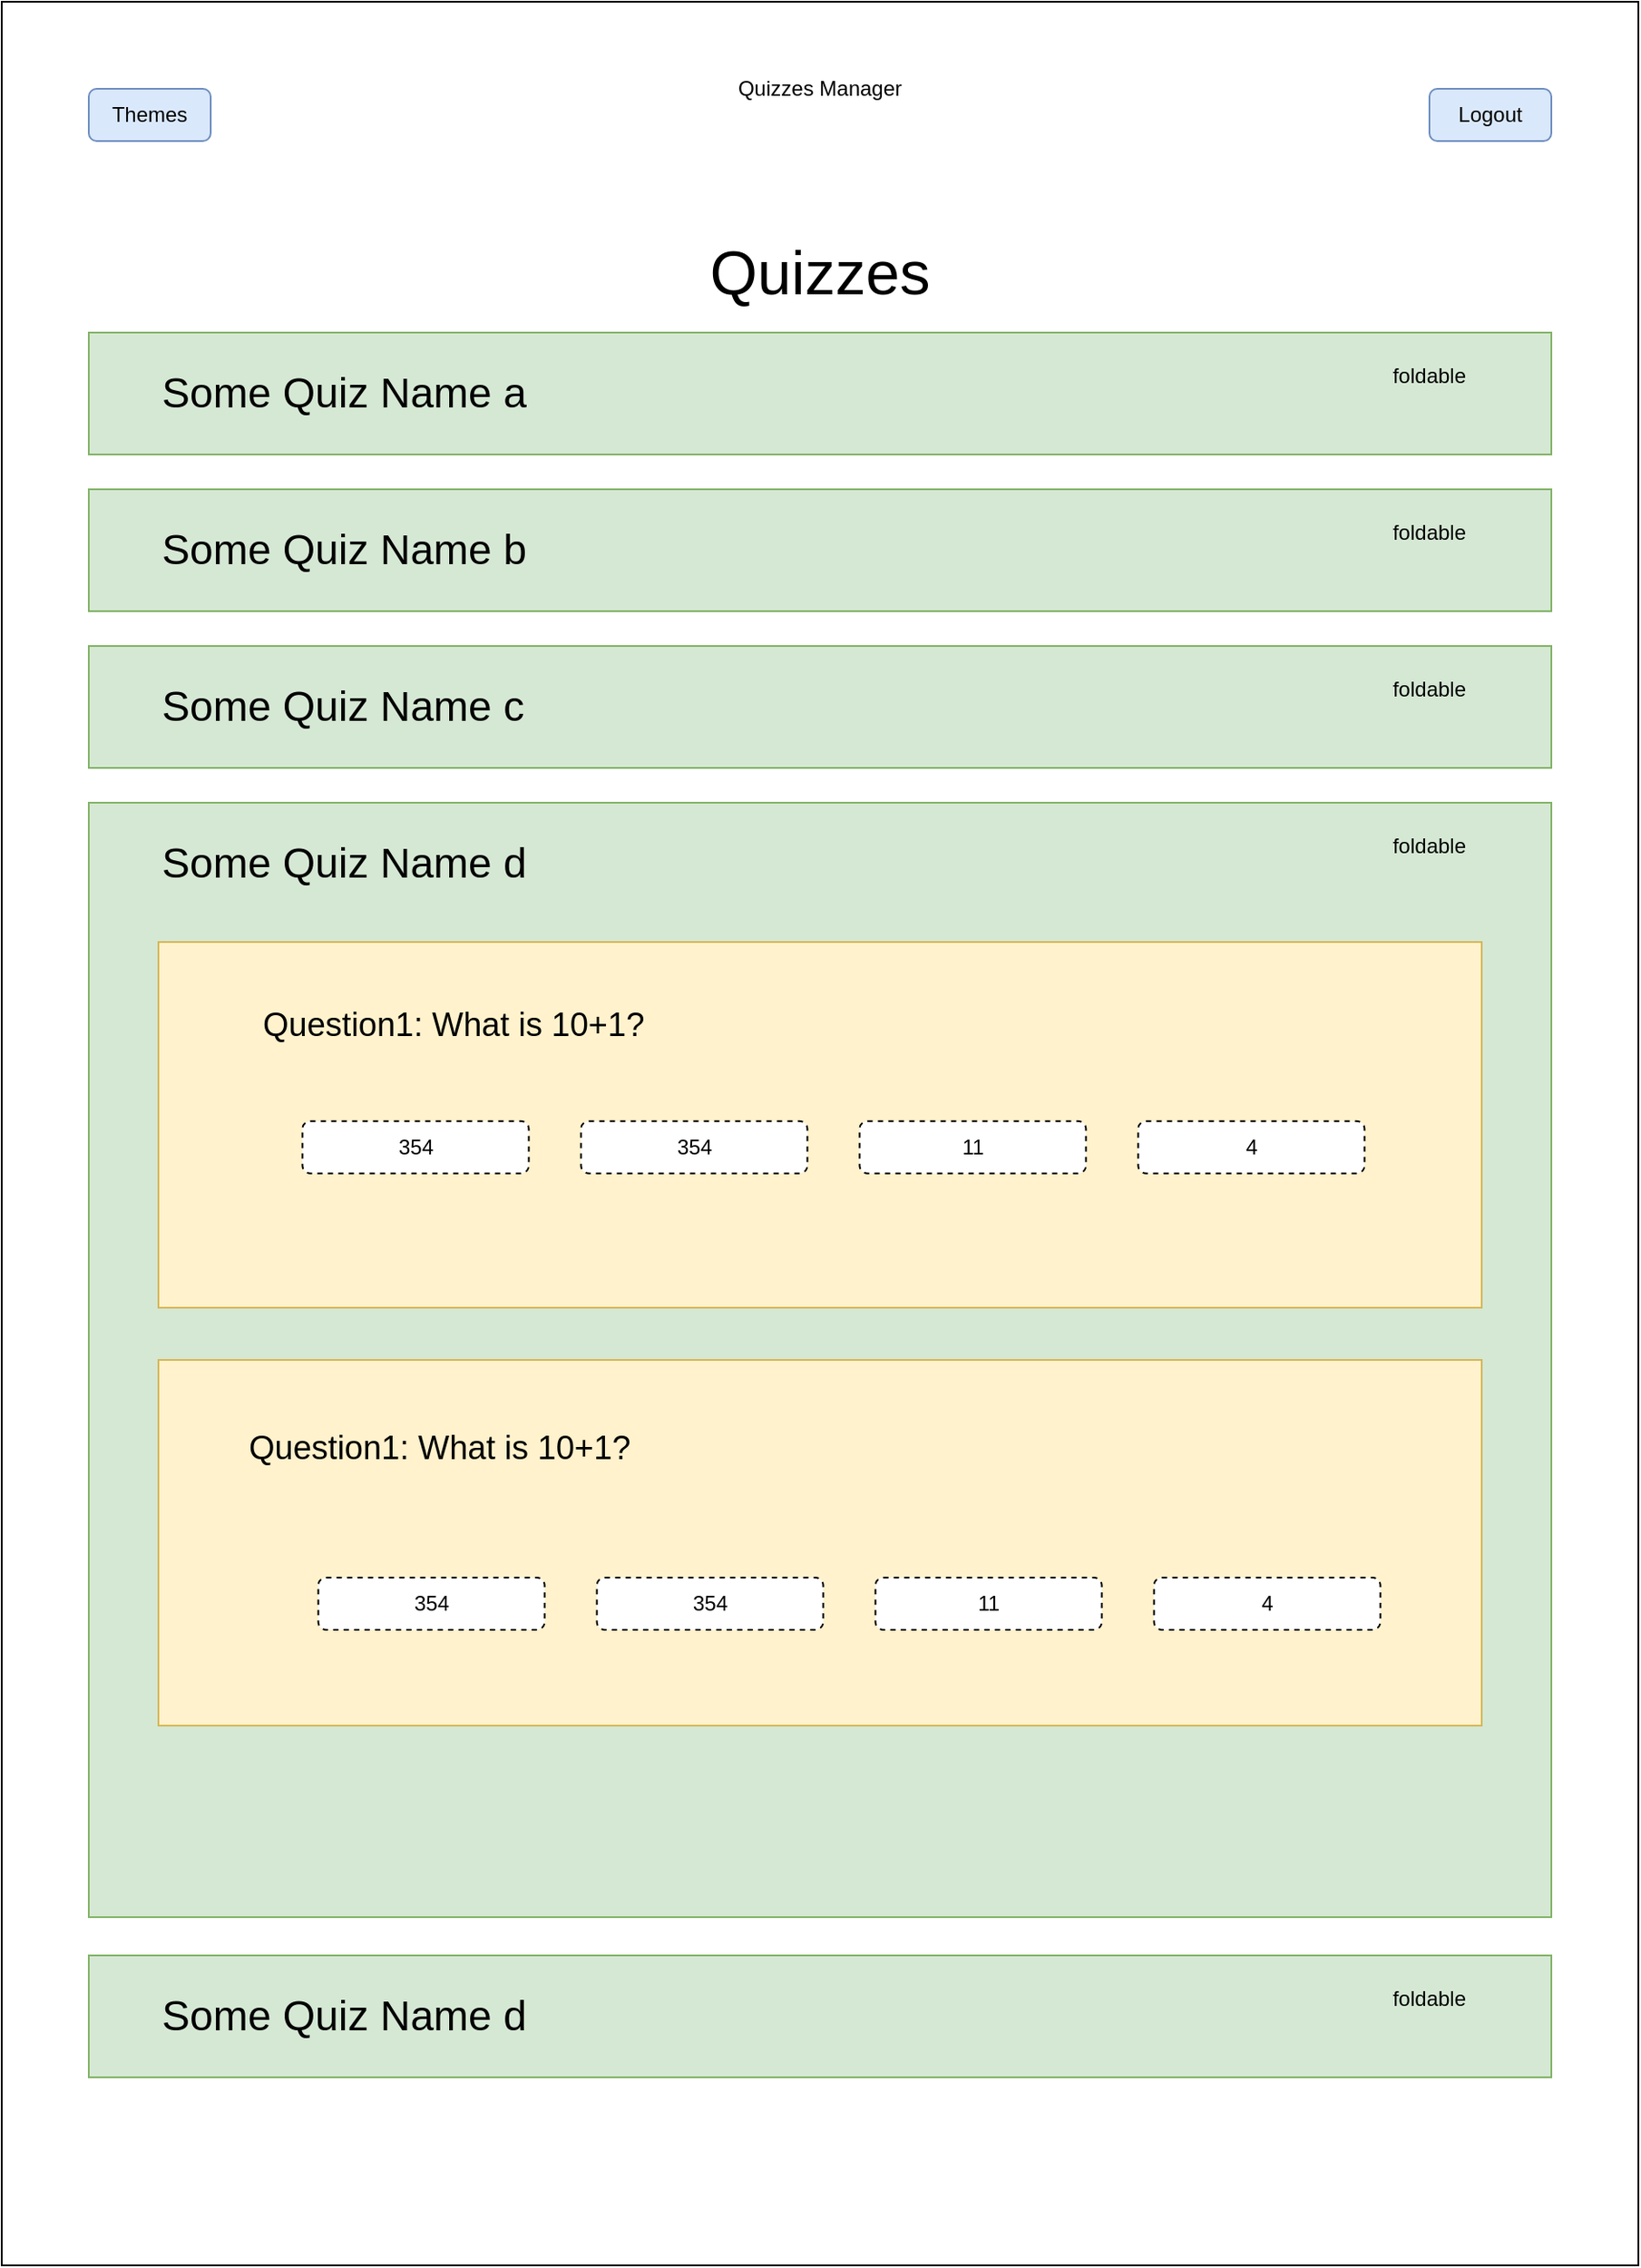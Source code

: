<mxfile version="15.4.0" type="device"><diagram id="qXx1xFhb8zH83oFxkBSE" name="Page-1"><mxGraphModel dx="1106" dy="2476" grid="1" gridSize="10" guides="1" tooltips="1" connect="1" arrows="1" fold="1" page="1" pageScale="1" pageWidth="1169" pageHeight="1654" math="0" shadow="0"><root><mxCell id="0"/><mxCell id="1" parent="0"/><mxCell id="nhJALRUm9FrenoxnwiJ1-2" value="" style="rounded=0;whiteSpace=wrap;html=1;" parent="1" vertex="1"><mxGeometry x="140" y="-330" width="940" height="1300" as="geometry"/></mxCell><mxCell id="nhJALRUm9FrenoxnwiJ1-3" value="&lt;font style=&quot;font-size: 12px&quot;&gt;Quizzes Manager&lt;/font&gt;" style="text;html=1;strokeColor=none;fillColor=none;align=center;verticalAlign=middle;whiteSpace=wrap;rounded=0;" parent="1" vertex="1"><mxGeometry x="200" y="-290" width="820" height="20" as="geometry"/></mxCell><mxCell id="nhJALRUm9FrenoxnwiJ1-8" value="Logout" style="text;html=1;align=center;verticalAlign=middle;whiteSpace=wrap;rounded=1;strokeColor=#6c8ebf;fillColor=#dae8fc;" parent="1" vertex="1"><mxGeometry x="960" y="-280" width="70" height="30" as="geometry"/></mxCell><mxCell id="nhJALRUm9FrenoxnwiJ1-11" value="&lt;font style=&quot;font-size: 35px&quot;&gt;Quizzes&lt;/font&gt;" style="text;html=1;strokeColor=none;fillColor=none;align=center;verticalAlign=middle;whiteSpace=wrap;rounded=0;" parent="1" vertex="1"><mxGeometry x="510" y="-200" width="200" height="50" as="geometry"/></mxCell><mxCell id="nhJALRUm9FrenoxnwiJ1-12" value="Themes" style="text;html=1;align=center;verticalAlign=middle;whiteSpace=wrap;rounded=1;strokeColor=#6c8ebf;fillColor=#dae8fc;" parent="1" vertex="1"><mxGeometry x="190" y="-280" width="70" height="30" as="geometry"/></mxCell><mxCell id="8urLRQfbOhbJv8bLlP-U-5" value="" style="group" parent="1" vertex="1" connectable="0"><mxGeometry x="190" y="-140" width="840" height="70" as="geometry"/></mxCell><mxCell id="nhJALRUm9FrenoxnwiJ1-14" value="" style="rounded=0;whiteSpace=wrap;html=1;strokeColor=#82b366;fillColor=#d5e8d4;align=center;" parent="8urLRQfbOhbJv8bLlP-U-5" vertex="1"><mxGeometry width="840" height="70" as="geometry"/></mxCell><mxCell id="nhJALRUm9FrenoxnwiJ1-16" value="&lt;font style=&quot;font-size: 24px&quot;&gt;Some Quiz Name a&lt;/font&gt;" style="text;html=1;strokeColor=none;fillColor=none;align=left;verticalAlign=middle;whiteSpace=wrap;rounded=0;" parent="8urLRQfbOhbJv8bLlP-U-5" vertex="1"><mxGeometry x="40" y="20" width="280" height="30" as="geometry"/></mxCell><mxCell id="8urLRQfbOhbJv8bLlP-U-4" value="foldable" style="text;html=1;strokeColor=none;fillColor=none;align=center;verticalAlign=middle;whiteSpace=wrap;rounded=0;" parent="8urLRQfbOhbJv8bLlP-U-5" vertex="1"><mxGeometry x="740" y="10" width="60" height="30" as="geometry"/></mxCell><mxCell id="8urLRQfbOhbJv8bLlP-U-6" value="" style="group" parent="1" vertex="1" connectable="0"><mxGeometry x="190" y="-50" width="840" height="70" as="geometry"/></mxCell><mxCell id="8urLRQfbOhbJv8bLlP-U-7" value="" style="rounded=0;whiteSpace=wrap;html=1;strokeColor=#82b366;fillColor=#d5e8d4;align=center;" parent="8urLRQfbOhbJv8bLlP-U-6" vertex="1"><mxGeometry width="840" height="70" as="geometry"/></mxCell><mxCell id="8urLRQfbOhbJv8bLlP-U-8" value="&lt;font style=&quot;font-size: 24px&quot;&gt;Some Quiz Name b&lt;/font&gt;" style="text;html=1;strokeColor=none;fillColor=none;align=left;verticalAlign=middle;whiteSpace=wrap;rounded=0;" parent="8urLRQfbOhbJv8bLlP-U-6" vertex="1"><mxGeometry x="40" y="20" width="280" height="30" as="geometry"/></mxCell><mxCell id="8urLRQfbOhbJv8bLlP-U-9" value="foldable" style="text;html=1;strokeColor=none;fillColor=none;align=center;verticalAlign=middle;whiteSpace=wrap;rounded=0;" parent="8urLRQfbOhbJv8bLlP-U-6" vertex="1"><mxGeometry x="740" y="10" width="60" height="30" as="geometry"/></mxCell><mxCell id="8urLRQfbOhbJv8bLlP-U-14" value="" style="group" parent="1" vertex="1" connectable="0"><mxGeometry x="190" y="40" width="840" height="70" as="geometry"/></mxCell><mxCell id="8urLRQfbOhbJv8bLlP-U-15" value="" style="rounded=0;whiteSpace=wrap;html=1;strokeColor=#82b366;fillColor=#d5e8d4;align=center;" parent="8urLRQfbOhbJv8bLlP-U-14" vertex="1"><mxGeometry width="840" height="70" as="geometry"/></mxCell><mxCell id="8urLRQfbOhbJv8bLlP-U-16" value="&lt;font style=&quot;font-size: 24px&quot;&gt;Some Quiz Name c&lt;/font&gt;" style="text;html=1;strokeColor=none;fillColor=none;align=left;verticalAlign=middle;whiteSpace=wrap;rounded=0;" parent="8urLRQfbOhbJv8bLlP-U-14" vertex="1"><mxGeometry x="40" y="20" width="280" height="30" as="geometry"/></mxCell><mxCell id="8urLRQfbOhbJv8bLlP-U-17" value="foldable" style="text;html=1;strokeColor=none;fillColor=none;align=center;verticalAlign=middle;whiteSpace=wrap;rounded=0;" parent="8urLRQfbOhbJv8bLlP-U-14" vertex="1"><mxGeometry x="740" y="10" width="60" height="30" as="geometry"/></mxCell><mxCell id="8urLRQfbOhbJv8bLlP-U-11" value="" style="rounded=0;whiteSpace=wrap;html=1;strokeColor=#82b366;fillColor=#d5e8d4;align=center;" parent="1" vertex="1"><mxGeometry x="190" y="130" width="840" height="640" as="geometry"/></mxCell><mxCell id="8urLRQfbOhbJv8bLlP-U-12" value="&lt;font style=&quot;font-size: 24px&quot;&gt;Some Quiz Name d&lt;/font&gt;" style="text;html=1;strokeColor=none;fillColor=none;align=left;verticalAlign=middle;whiteSpace=wrap;rounded=0;" parent="1" vertex="1"><mxGeometry x="230" y="150" width="280" height="30" as="geometry"/></mxCell><mxCell id="8urLRQfbOhbJv8bLlP-U-13" value="&lt;span&gt;foldable&lt;/span&gt;" style="text;html=1;strokeColor=none;fillColor=none;align=center;verticalAlign=middle;whiteSpace=wrap;rounded=0;" parent="1" vertex="1"><mxGeometry x="930" y="140" width="60" height="30" as="geometry"/></mxCell><mxCell id="8urLRQfbOhbJv8bLlP-U-57" value="" style="group" parent="1" vertex="1" connectable="0"><mxGeometry x="190" y="792" width="840" height="70" as="geometry"/></mxCell><mxCell id="8urLRQfbOhbJv8bLlP-U-58" value="" style="rounded=0;whiteSpace=wrap;html=1;strokeColor=#82b366;fillColor=#d5e8d4;align=center;" parent="8urLRQfbOhbJv8bLlP-U-57" vertex="1"><mxGeometry width="840" height="70" as="geometry"/></mxCell><mxCell id="8urLRQfbOhbJv8bLlP-U-59" value="&lt;font style=&quot;font-size: 24px&quot;&gt;Some Quiz Name d&lt;/font&gt;" style="text;html=1;strokeColor=none;fillColor=none;align=left;verticalAlign=middle;whiteSpace=wrap;rounded=0;" parent="8urLRQfbOhbJv8bLlP-U-57" vertex="1"><mxGeometry x="40" y="20" width="280" height="30" as="geometry"/></mxCell><mxCell id="8urLRQfbOhbJv8bLlP-U-60" value="foldable" style="text;html=1;strokeColor=none;fillColor=none;align=center;verticalAlign=middle;whiteSpace=wrap;rounded=0;" parent="8urLRQfbOhbJv8bLlP-U-57" vertex="1"><mxGeometry x="740" y="10" width="60" height="30" as="geometry"/></mxCell><mxCell id="8urLRQfbOhbJv8bLlP-U-19" value="" style="rounded=0;whiteSpace=wrap;html=1;strokeColor=#d6b656;fillColor=#fff2cc;align=center;" parent="1" vertex="1"><mxGeometry x="230" y="210" width="760" height="210" as="geometry"/></mxCell><mxCell id="8urLRQfbOhbJv8bLlP-U-20" value="&lt;font style=&quot;font-size: 19px&quot;&gt;Question1: What is 10+1?&lt;/font&gt;" style="text;html=1;strokeColor=none;fillColor=none;align=left;verticalAlign=middle;whiteSpace=wrap;rounded=0;" parent="1" vertex="1"><mxGeometry x="288.0" y="247.146" width="253.333" height="21.429" as="geometry"/></mxCell><mxCell id="8urLRQfbOhbJv8bLlP-U-27" style="edgeStyle=orthogonalEdgeStyle;rounded=0;orthogonalLoop=1;jettySize=auto;html=1;exitX=0.5;exitY=1;exitDx=0;exitDy=0;" parent="1" source="8urLRQfbOhbJv8bLlP-U-19" target="8urLRQfbOhbJv8bLlP-U-19" edge="1"><mxGeometry x="230" y="210" as="geometry"/></mxCell><mxCell id="8urLRQfbOhbJv8bLlP-U-67" value="" style="group" parent="1" vertex="1" connectable="0"><mxGeometry x="270.91" y="227.86" width="651.81" height="115" as="geometry"/></mxCell><mxCell id="8urLRQfbOhbJv8bLlP-U-23" value="354" style="rounded=1;whiteSpace=wrap;html=1;gradientColor=none;dashed=1;" parent="8urLRQfbOhbJv8bLlP-U-67" vertex="1"><mxGeometry x="41.81" y="85" width="130" height="30" as="geometry"/></mxCell><mxCell id="8urLRQfbOhbJv8bLlP-U-24" value="354" style="rounded=1;whiteSpace=wrap;html=1;gradientColor=none;dashed=1;" parent="8urLRQfbOhbJv8bLlP-U-67" vertex="1"><mxGeometry x="201.81" y="85" width="130" height="30" as="geometry"/></mxCell><mxCell id="8urLRQfbOhbJv8bLlP-U-25" value="11" style="rounded=1;whiteSpace=wrap;html=1;gradientColor=none;dashed=1;" parent="8urLRQfbOhbJv8bLlP-U-67" vertex="1"><mxGeometry x="361.81" y="85" width="130" height="30" as="geometry"/></mxCell><mxCell id="8urLRQfbOhbJv8bLlP-U-26" value="4" style="rounded=1;whiteSpace=wrap;html=1;gradientColor=none;dashed=1;" parent="8urLRQfbOhbJv8bLlP-U-67" vertex="1"><mxGeometry x="521.81" y="85" width="130" height="30" as="geometry"/></mxCell><mxCell id="f7wXlHoogc6DSq4in8_o-1" value="" style="rounded=0;whiteSpace=wrap;html=1;strokeColor=#d6b656;fillColor=#fff2cc;align=center;" vertex="1" parent="1"><mxGeometry x="230" y="450" width="760" height="210" as="geometry"/></mxCell><mxCell id="f7wXlHoogc6DSq4in8_o-2" value="" style="rounded=0;whiteSpace=wrap;html=1;strokeColor=#d6b656;fillColor=#fff2cc;align=center;" vertex="1" parent="1"><mxGeometry x="230" y="450" width="760" height="210" as="geometry"/></mxCell><mxCell id="f7wXlHoogc6DSq4in8_o-3" value="" style="group" vertex="1" connectable="0" parent="1"><mxGeometry x="280.0" y="490" width="651.81" height="115" as="geometry"/></mxCell><mxCell id="f7wXlHoogc6DSq4in8_o-4" value="354" style="rounded=1;whiteSpace=wrap;html=1;gradientColor=none;dashed=1;" vertex="1" parent="f7wXlHoogc6DSq4in8_o-3"><mxGeometry x="41.81" y="85" width="130" height="30" as="geometry"/></mxCell><mxCell id="f7wXlHoogc6DSq4in8_o-5" value="354" style="rounded=1;whiteSpace=wrap;html=1;gradientColor=none;dashed=1;" vertex="1" parent="f7wXlHoogc6DSq4in8_o-3"><mxGeometry x="201.81" y="85" width="130" height="30" as="geometry"/></mxCell><mxCell id="f7wXlHoogc6DSq4in8_o-6" value="11" style="rounded=1;whiteSpace=wrap;html=1;gradientColor=none;dashed=1;" vertex="1" parent="f7wXlHoogc6DSq4in8_o-3"><mxGeometry x="361.81" y="85" width="130" height="30" as="geometry"/></mxCell><mxCell id="f7wXlHoogc6DSq4in8_o-7" value="4" style="rounded=1;whiteSpace=wrap;html=1;gradientColor=none;dashed=1;" vertex="1" parent="f7wXlHoogc6DSq4in8_o-3"><mxGeometry x="521.81" y="85" width="130" height="30" as="geometry"/></mxCell><mxCell id="f7wXlHoogc6DSq4in8_o-8" value="&lt;font style=&quot;font-size: 19px&quot;&gt;Question1: What is 10+1?&lt;/font&gt;" style="text;html=1;strokeColor=none;fillColor=none;align=left;verticalAlign=middle;whiteSpace=wrap;rounded=0;" vertex="1" parent="1"><mxGeometry x="280.0" y="489.996" width="253.333" height="21.429" as="geometry"/></mxCell></root></mxGraphModel></diagram></mxfile>